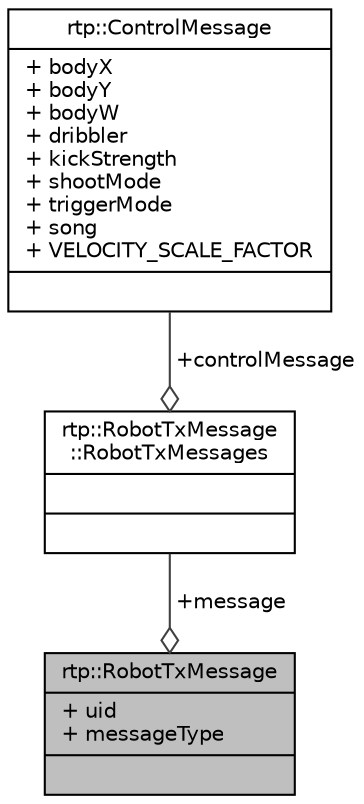 digraph "rtp::RobotTxMessage"
{
  edge [fontname="Helvetica",fontsize="10",labelfontname="Helvetica",labelfontsize="10"];
  node [fontname="Helvetica",fontsize="10",shape=record];
  Node1 [label="{rtp::RobotTxMessage\n|+ uid\l+ messageType\l|}",height=0.2,width=0.4,color="black", fillcolor="grey75", style="filled", fontcolor="black"];
  Node2 -> Node1 [color="grey25",fontsize="10",style="solid",label=" +message" ,arrowhead="odiamond",fontname="Helvetica"];
  Node2 [label="{rtp::RobotTxMessage\l::RobotTxMessages\n||}",height=0.2,width=0.4,color="black", fillcolor="white", style="filled",URL="$unionrtp_1_1_robot_tx_message_1_1_robot_tx_messages.html"];
  Node3 -> Node2 [color="grey25",fontsize="10",style="solid",label=" +controlMessage" ,arrowhead="odiamond",fontname="Helvetica"];
  Node3 [label="{rtp::ControlMessage\n|+ bodyX\l+ bodyY\l+ bodyW\l+ dribbler\l+ kickStrength\l+ shootMode\l+ triggerMode\l+ song\l+ VELOCITY_SCALE_FACTOR\l|}",height=0.2,width=0.4,color="black", fillcolor="white", style="filled",URL="$structrtp_1_1_control_message.html"];
}
